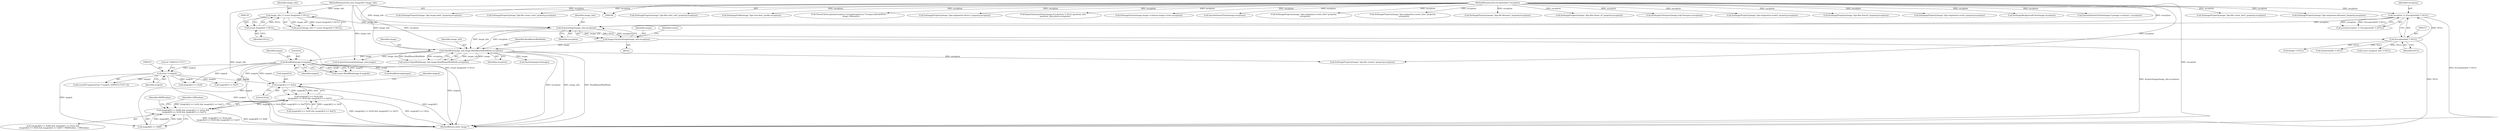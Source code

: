 digraph "0_ImageMagick_e3cdce6fe12193f235b8c0ae5efe6880a25eb957@array" {
"1000236" [label="(Call,magick[1] == 0x2a)"];
"1000209" [label="(Call,(char *) magick)"];
"1000195" [label="(Call,ReadBlob(image,4,magick))"];
"1000172" [label="(Call,OpenBlob(image_info,image,ReadBinaryBlobMode,exception))"];
"1000167" [label="(Call,AcquireImage(image_info,exception))"];
"1000127" [label="(Call,image_info != (const ImageInfo *) NULL)"];
"1000109" [label="(MethodParameterIn,const ImageInfo *image_info)"];
"1000129" [label="(Call,(const ImageInfo *) NULL)"];
"1000154" [label="(Call,exception != (ExceptionInfo *) NULL)"];
"1000110" [label="(MethodParameterIn,ExceptionInfo *exception)"];
"1000156" [label="(Call,(ExceptionInfo *) NULL)"];
"1000165" [label="(Call,image=AcquireImage(image_info,exception))"];
"1000235" [label="(Call,(magick[1] == 0x2a) &&\n    (magick[2] == 0x5f) && (magick[3] == 0xd7))"];
"1000229" [label="(Call,(magick[0] == 0x80) && (magick[1] == 0x2a) &&\n    (magick[2] == 0x5f) && (magick[3] == 0xd7))"];
"1000421" [label="(Call,SetImageProperty(image,\"dpx:file.create_date\",property,exception))"];
"1000187" [label="(Call,(Image *) NULL)"];
"1001335" [label="(Call,SetImageProperty(image,\"dpx:origination.filename\",property,exception))"];
"1002186" [label="(Call,(QuantumInfo *) NULL)"];
"1001122" [label="(Call,SetImageProperty(image,\"dpx:image.label\",property,exception))"];
"1000242" [label="(Call,magick[2] == 0x5f)"];
"1000131" [label="(Identifier,NULL)"];
"1000460" [label="(Call,SetImageProperty(image,\"dpx:file.create_time\",property,exception))"];
"1002015" [label="(Call,(const unsigned char *) NULL)"];
"1000172" [label="(Call,OpenBlob(image_info,image,ReadBinaryBlobMode,exception))"];
"1001960" [label="(Call,SetImageProperty(image,\"dpx:film.slate_info\",property,exception))"];
"1000241" [label="(Call,(magick[2] == 0x5f) && (magick[3] == 0xd7))"];
"1000165" [label="(Call,image=AcquireImage(image_info,exception))"];
"1002042" [label="(Call,SetImageProfile(image,\"dpx:user.data\",profile,exception))"];
"1000240" [label="(Literal,0x2a)"];
"1000209" [label="(Call,(char *) magick)"];
"1000193" [label="(Call,count=ReadBlob(image,4,magick))"];
"1002350" [label="(Call,ThrowFileException(exception,CorruptImageError,\"UnexpectedEndOfFile\",\n      image->filename))"];
"1000235" [label="(Call,(magick[1] == 0x2a) &&\n    (magick[2] == 0x5f) && (magick[3] == 0xd7))"];
"1000212" [label="(Literal,\"\200\052\137\327\")"];
"1001452" [label="(Call,SetImageProperty(image,\"dpx:origination.device\",property,exception))"];
"1002297" [label="(Call,ImportQuantumPixels(image,(CacheView *) NULL,quantum_info,\n      quantum_type,pixels,exception))"];
"1000237" [label="(Call,magick[1])"];
"1000236" [label="(Call,magick[1] == 0x2a)"];
"1000170" [label="(Call,status=OpenBlob(image_info,image,ReadBinaryBlobMode,exception))"];
"1002157" [label="(Call,SetImageExtent(image,image->columns,image->rows,exception))"];
"1002308" [label="(Call,SyncAuthenticPixels(image,exception))"];
"1001374" [label="(Call,SetImageProperty(image,\"dpx:origination.create_date\",property,\n    exception))"];
"1001413" [label="(Call,SetImageProperty(image,\"dpx:origination.create_time\",property,\n    exception))"];
"1000244" [label="(Identifier,magick)"];
"1000382" [label="(Call,SetImageProperty(image,\"dpx:file.filename\",property,exception))"];
"1000155" [label="(Identifier,exception)"];
"1000175" [label="(Identifier,ReadBinaryBlobMode)"];
"1000247" [label="(Call,magick[3] == 0xd7)"];
"1000197" [label="(Literal,4)"];
"1000168" [label="(Identifier,image_info)"];
"1000176" [label="(Identifier,exception)"];
"1001921" [label="(Call,SetImageProperty(image,\"dpx:film.frame_id\",property,exception))"];
"1002357" [label="(Call,SetImageColorspace(image,LogColorspace,exception))"];
"1000166" [label="(Identifier,image)"];
"1000230" [label="(Call,magick[0] == 0x80)"];
"1000126" [label="(Call,assert(image_info != (const ImageInfo *) NULL))"];
"1000127" [label="(Call,image_info != (const ImageInfo *) NULL)"];
"1000253" [label="(Identifier,LSBEndian)"];
"1000167" [label="(Call,AcquireImage(image_info,exception))"];
"1000198" [label="(Identifier,magick)"];
"1000184" [label="(Call,DestroyImageList(image))"];
"1001491" [label="(Call,SetImageProperty(image,\"dpx:origination.model\",property,exception))"];
"1000343" [label="(Call,SetImageProperty(image,\"dpx:file.version\",property,exception))"];
"1000111" [label="(Block,)"];
"1000252" [label="(Identifier,MSBEndian)"];
"1000195" [label="(Call,ReadBlob(image,4,magick))"];
"1002180" [label="(Call,AcquireQuantumInfo(image_info,image))"];
"1000196" [label="(Identifier,image)"];
"1000174" [label="(Identifier,image)"];
"1000208" [label="(Call,LocaleNCompare((char *) magick,\"\200\052\137\327\",4))"];
"1000109" [label="(MethodParameterIn,const ImageInfo *image_info)"];
"1000128" [label="(Identifier,image_info)"];
"1000229" [label="(Call,(magick[0] == 0x80) && (magick[1] == 0x2a) &&\n    (magick[2] == 0x5f) && (magick[3] == 0xd7))"];
"1000158" [label="(Identifier,NULL)"];
"1001819" [label="(Call,SetImageProperty(image,\"dpx:film.format\",property,exception))"];
"1001545" [label="(Call,SetImageProperty(image,\"dpx:origination.serial\",property,exception))"];
"1000169" [label="(Identifier,exception)"];
"1000211" [label="(Identifier,magick)"];
"1000153" [label="(Call,assert(exception != (ExceptionInfo *) NULL))"];
"1000171" [label="(Identifier,status)"];
"1002175" [label="(Call,SetImageBackgroundColor(image,exception))"];
"1000173" [label="(Identifier,image_info)"];
"1000156" [label="(Call,(ExceptionInfo *) NULL)"];
"1000110" [label="(MethodParameterIn,ExceptionInfo *exception)"];
"1002368" [label="(MethodReturn,static Image *)"];
"1000260" [label="(Call,ReadBlobLong(image))"];
"1000129" [label="(Call,(const ImageInfo *) NULL)"];
"1000154" [label="(Call,exception != (ExceptionInfo *) NULL)"];
"1002261" [label="(Call,QueueAuthenticPixels(image,0,y,image->columns,1,exception))"];
"1000228" [label="(Call,(magick[0] == 0x80) && (magick[1] == 0x2a) &&\n    (magick[2] == 0x5f) && (magick[3] == 0xd7) ? MSBEndian : LSBEndian)"];
"1000236" -> "1000235"  [label="AST: "];
"1000236" -> "1000240"  [label="CFG: "];
"1000237" -> "1000236"  [label="AST: "];
"1000240" -> "1000236"  [label="AST: "];
"1000244" -> "1000236"  [label="CFG: "];
"1000235" -> "1000236"  [label="CFG: "];
"1000236" -> "1002368"  [label="DDG: magick[1]"];
"1000236" -> "1000235"  [label="DDG: magick[1]"];
"1000236" -> "1000235"  [label="DDG: 0x2a"];
"1000209" -> "1000236"  [label="DDG: magick"];
"1000195" -> "1000236"  [label="DDG: magick"];
"1000209" -> "1000208"  [label="AST: "];
"1000209" -> "1000211"  [label="CFG: "];
"1000210" -> "1000209"  [label="AST: "];
"1000211" -> "1000209"  [label="AST: "];
"1000212" -> "1000209"  [label="CFG: "];
"1000209" -> "1002368"  [label="DDG: magick"];
"1000209" -> "1000208"  [label="DDG: magick"];
"1000195" -> "1000209"  [label="DDG: magick"];
"1000209" -> "1000230"  [label="DDG: magick"];
"1000209" -> "1000242"  [label="DDG: magick"];
"1000209" -> "1000247"  [label="DDG: magick"];
"1000195" -> "1000193"  [label="AST: "];
"1000195" -> "1000198"  [label="CFG: "];
"1000196" -> "1000195"  [label="AST: "];
"1000197" -> "1000195"  [label="AST: "];
"1000198" -> "1000195"  [label="AST: "];
"1000193" -> "1000195"  [label="CFG: "];
"1000195" -> "1002368"  [label="DDG: magick"];
"1000195" -> "1000193"  [label="DDG: image"];
"1000195" -> "1000193"  [label="DDG: 4"];
"1000195" -> "1000193"  [label="DDG: magick"];
"1000172" -> "1000195"  [label="DDG: image"];
"1000195" -> "1000230"  [label="DDG: magick"];
"1000195" -> "1000242"  [label="DDG: magick"];
"1000195" -> "1000247"  [label="DDG: magick"];
"1000195" -> "1000260"  [label="DDG: image"];
"1000172" -> "1000170"  [label="AST: "];
"1000172" -> "1000176"  [label="CFG: "];
"1000173" -> "1000172"  [label="AST: "];
"1000174" -> "1000172"  [label="AST: "];
"1000175" -> "1000172"  [label="AST: "];
"1000176" -> "1000172"  [label="AST: "];
"1000170" -> "1000172"  [label="CFG: "];
"1000172" -> "1002368"  [label="DDG: exception"];
"1000172" -> "1002368"  [label="DDG: image_info"];
"1000172" -> "1002368"  [label="DDG: ReadBinaryBlobMode"];
"1000172" -> "1000170"  [label="DDG: image_info"];
"1000172" -> "1000170"  [label="DDG: image"];
"1000172" -> "1000170"  [label="DDG: ReadBinaryBlobMode"];
"1000172" -> "1000170"  [label="DDG: exception"];
"1000167" -> "1000172"  [label="DDG: image_info"];
"1000167" -> "1000172"  [label="DDG: exception"];
"1000109" -> "1000172"  [label="DDG: image_info"];
"1000165" -> "1000172"  [label="DDG: image"];
"1000110" -> "1000172"  [label="DDG: exception"];
"1000172" -> "1000184"  [label="DDG: image"];
"1000172" -> "1000343"  [label="DDG: exception"];
"1000172" -> "1002180"  [label="DDG: image_info"];
"1000167" -> "1000165"  [label="AST: "];
"1000167" -> "1000169"  [label="CFG: "];
"1000168" -> "1000167"  [label="AST: "];
"1000169" -> "1000167"  [label="AST: "];
"1000165" -> "1000167"  [label="CFG: "];
"1000167" -> "1000165"  [label="DDG: image_info"];
"1000167" -> "1000165"  [label="DDG: exception"];
"1000127" -> "1000167"  [label="DDG: image_info"];
"1000109" -> "1000167"  [label="DDG: image_info"];
"1000154" -> "1000167"  [label="DDG: exception"];
"1000110" -> "1000167"  [label="DDG: exception"];
"1000127" -> "1000126"  [label="AST: "];
"1000127" -> "1000129"  [label="CFG: "];
"1000128" -> "1000127"  [label="AST: "];
"1000129" -> "1000127"  [label="AST: "];
"1000126" -> "1000127"  [label="CFG: "];
"1000127" -> "1002368"  [label="DDG: (const ImageInfo *) NULL"];
"1000127" -> "1000126"  [label="DDG: image_info"];
"1000127" -> "1000126"  [label="DDG: (const ImageInfo *) NULL"];
"1000109" -> "1000127"  [label="DDG: image_info"];
"1000129" -> "1000127"  [label="DDG: NULL"];
"1000109" -> "1000108"  [label="AST: "];
"1000109" -> "1002368"  [label="DDG: image_info"];
"1000109" -> "1002180"  [label="DDG: image_info"];
"1000129" -> "1000131"  [label="CFG: "];
"1000130" -> "1000129"  [label="AST: "];
"1000131" -> "1000129"  [label="AST: "];
"1000129" -> "1000156"  [label="DDG: NULL"];
"1000154" -> "1000153"  [label="AST: "];
"1000154" -> "1000156"  [label="CFG: "];
"1000155" -> "1000154"  [label="AST: "];
"1000156" -> "1000154"  [label="AST: "];
"1000153" -> "1000154"  [label="CFG: "];
"1000154" -> "1002368"  [label="DDG: (ExceptionInfo *) NULL"];
"1000154" -> "1000153"  [label="DDG: exception"];
"1000154" -> "1000153"  [label="DDG: (ExceptionInfo *) NULL"];
"1000110" -> "1000154"  [label="DDG: exception"];
"1000156" -> "1000154"  [label="DDG: NULL"];
"1000110" -> "1000108"  [label="AST: "];
"1000110" -> "1002368"  [label="DDG: exception"];
"1000110" -> "1000343"  [label="DDG: exception"];
"1000110" -> "1000382"  [label="DDG: exception"];
"1000110" -> "1000421"  [label="DDG: exception"];
"1000110" -> "1000460"  [label="DDG: exception"];
"1000110" -> "1001122"  [label="DDG: exception"];
"1000110" -> "1001335"  [label="DDG: exception"];
"1000110" -> "1001374"  [label="DDG: exception"];
"1000110" -> "1001413"  [label="DDG: exception"];
"1000110" -> "1001452"  [label="DDG: exception"];
"1000110" -> "1001491"  [label="DDG: exception"];
"1000110" -> "1001545"  [label="DDG: exception"];
"1000110" -> "1001819"  [label="DDG: exception"];
"1000110" -> "1001921"  [label="DDG: exception"];
"1000110" -> "1001960"  [label="DDG: exception"];
"1000110" -> "1002042"  [label="DDG: exception"];
"1000110" -> "1002157"  [label="DDG: exception"];
"1000110" -> "1002175"  [label="DDG: exception"];
"1000110" -> "1002261"  [label="DDG: exception"];
"1000110" -> "1002297"  [label="DDG: exception"];
"1000110" -> "1002308"  [label="DDG: exception"];
"1000110" -> "1002350"  [label="DDG: exception"];
"1000110" -> "1002357"  [label="DDG: exception"];
"1000156" -> "1000158"  [label="CFG: "];
"1000157" -> "1000156"  [label="AST: "];
"1000158" -> "1000156"  [label="AST: "];
"1000156" -> "1002368"  [label="DDG: NULL"];
"1000156" -> "1000187"  [label="DDG: NULL"];
"1000156" -> "1002015"  [label="DDG: NULL"];
"1000156" -> "1002186"  [label="DDG: NULL"];
"1000165" -> "1000111"  [label="AST: "];
"1000166" -> "1000165"  [label="AST: "];
"1000171" -> "1000165"  [label="CFG: "];
"1000165" -> "1002368"  [label="DDG: AcquireImage(image_info,exception)"];
"1000235" -> "1000229"  [label="AST: "];
"1000235" -> "1000241"  [label="CFG: "];
"1000241" -> "1000235"  [label="AST: "];
"1000229" -> "1000235"  [label="CFG: "];
"1000235" -> "1002368"  [label="DDG: magick[1] == 0x2a"];
"1000235" -> "1002368"  [label="DDG: (magick[2] == 0x5f) && (magick[3] == 0xd7)"];
"1000235" -> "1000229"  [label="DDG: magick[1] == 0x2a"];
"1000235" -> "1000229"  [label="DDG: (magick[2] == 0x5f) && (magick[3] == 0xd7)"];
"1000241" -> "1000235"  [label="DDG: magick[2] == 0x5f"];
"1000241" -> "1000235"  [label="DDG: magick[3] == 0xd7"];
"1000229" -> "1000228"  [label="AST: "];
"1000229" -> "1000230"  [label="CFG: "];
"1000230" -> "1000229"  [label="AST: "];
"1000252" -> "1000229"  [label="CFG: "];
"1000253" -> "1000229"  [label="CFG: "];
"1000229" -> "1002368"  [label="DDG: (magick[1] == 0x2a) &&\n    (magick[2] == 0x5f) && (magick[3] == 0xd7)"];
"1000229" -> "1002368"  [label="DDG: magick[0] == 0x80"];
"1000230" -> "1000229"  [label="DDG: magick[0]"];
"1000230" -> "1000229"  [label="DDG: 0x80"];
}
